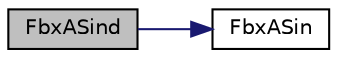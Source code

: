 digraph "FbxASind"
{
  edge [fontname="Helvetica",fontsize="10",labelfontname="Helvetica",labelfontsize="10"];
  node [fontname="Helvetica",fontsize="10",shape=record];
  rankdir="LR";
  Node39 [label="FbxASind",height=0.2,width=0.4,color="black", fillcolor="grey75", style="filled", fontcolor="black"];
  Node39 -> Node40 [color="midnightblue",fontsize="10",style="solid",fontname="Helvetica"];
  Node40 [label="FbxASin",height=0.2,width=0.4,color="black", fillcolor="white", style="filled",URL="$fbxmath_8h.html#a45c0df1a0721b43a0f0804adbab872ae"];
}
